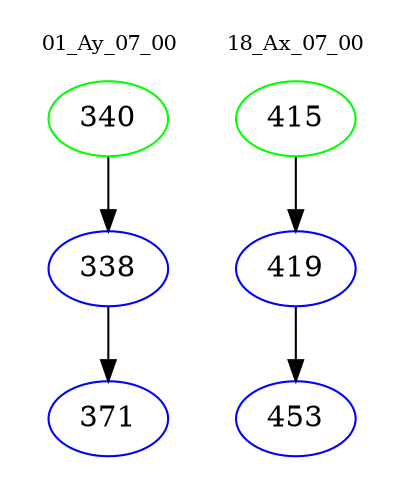 digraph{
subgraph cluster_0 {
color = white
label = "01_Ay_07_00";
fontsize=10;
T0_340 [label="340", color="green"]
T0_340 -> T0_338 [color="black"]
T0_338 [label="338", color="blue"]
T0_338 -> T0_371 [color="black"]
T0_371 [label="371", color="blue"]
}
subgraph cluster_1 {
color = white
label = "18_Ax_07_00";
fontsize=10;
T1_415 [label="415", color="green"]
T1_415 -> T1_419 [color="black"]
T1_419 [label="419", color="blue"]
T1_419 -> T1_453 [color="black"]
T1_453 [label="453", color="blue"]
}
}

